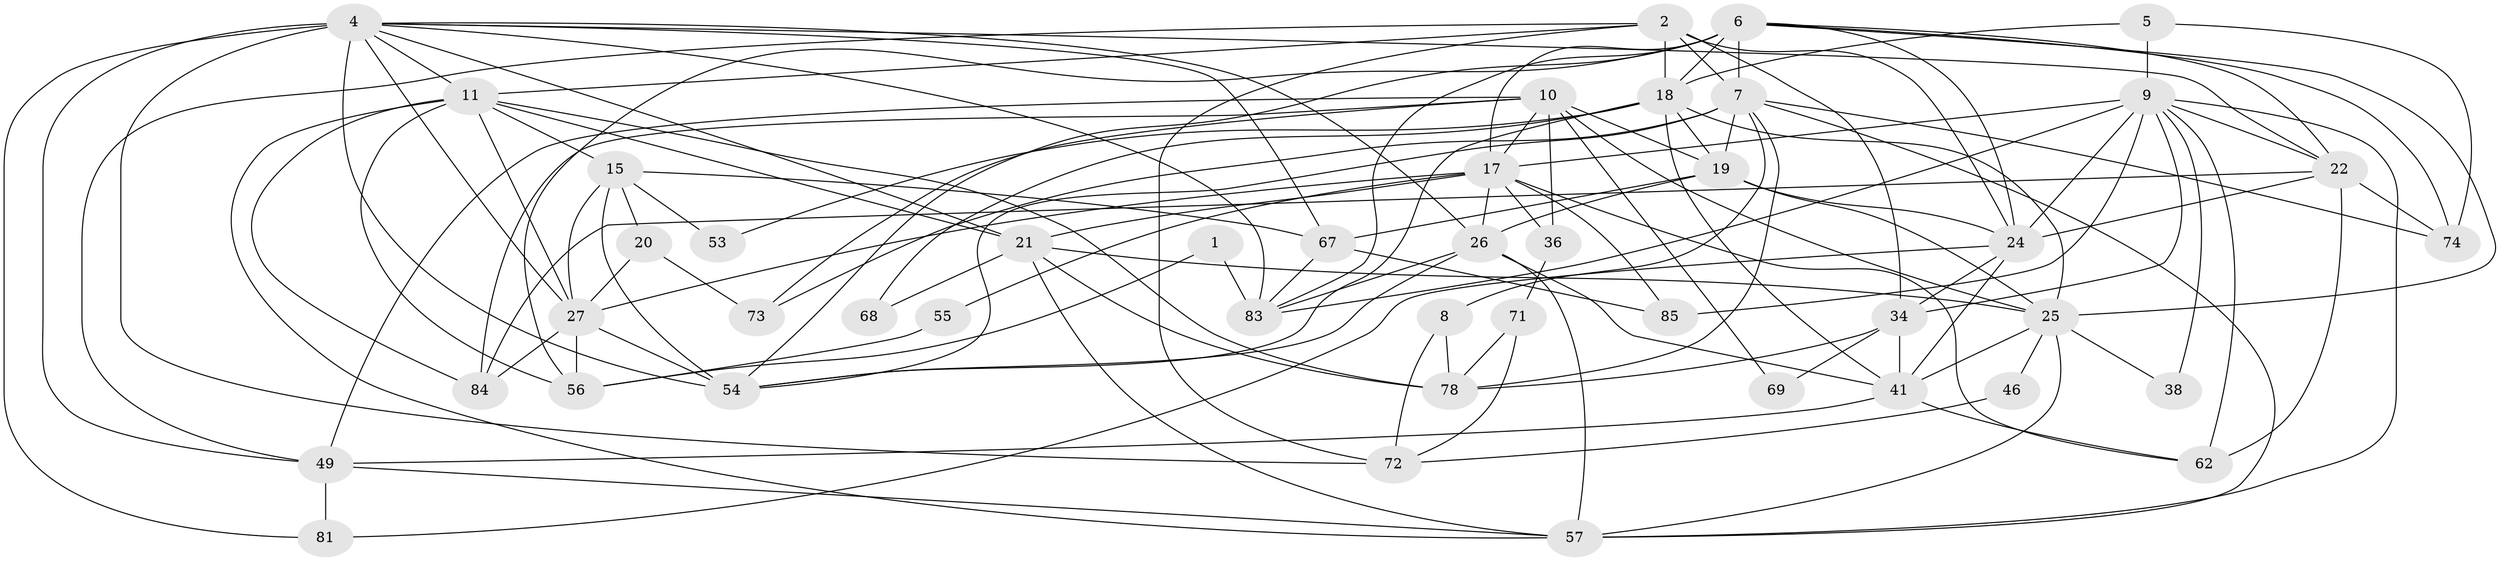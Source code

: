 // original degree distribution, {2: 0.13333333333333333, 4: 0.3111111111111111, 5: 0.15555555555555556, 3: 0.24444444444444444, 6: 0.1111111111111111, 7: 0.044444444444444446}
// Generated by graph-tools (version 1.1) at 2025/15/03/09/25 04:15:11]
// undirected, 45 vertices, 126 edges
graph export_dot {
graph [start="1"]
  node [color=gray90,style=filled];
  1;
  2 [super="+14+3"];
  4 [super="+66+31+33"];
  5;
  6 [super="+48+30"];
  7 [super="+12+89"];
  8 [super="+16"];
  9 [super="+45+23+13"];
  10 [super="+35"];
  11 [super="+42"];
  15 [super="+50"];
  17 [super="+29+28"];
  18 [super="+47"];
  19 [super="+37"];
  20;
  21 [super="+39"];
  22 [super="+32"];
  24 [super="+90+52"];
  25 [super="+61+77"];
  26 [super="+63+60"];
  27 [super="+58+88"];
  34 [super="+59+87"];
  36;
  38;
  41 [super="+51"];
  46;
  49 [super="+70"];
  53;
  54 [super="+76+80"];
  55;
  56 [super="+82"];
  57 [super="+75"];
  62;
  67;
  68;
  69;
  71;
  72;
  73;
  74 [super="+79"];
  78;
  81;
  83;
  84;
  85;
  1 -- 56;
  1 -- 83;
  2 -- 7;
  2 -- 11;
  2 -- 24;
  2 -- 49;
  2 -- 18;
  2 -- 34;
  2 -- 72;
  4 -- 72;
  4 -- 27;
  4 -- 49;
  4 -- 54 [weight=2];
  4 -- 22;
  4 -- 81;
  4 -- 67;
  4 -- 11;
  4 -- 26;
  4 -- 83;
  4 -- 21;
  5 -- 9;
  5 -- 74;
  5 -- 18;
  6 -- 18;
  6 -- 83;
  6 -- 7 [weight=2];
  6 -- 24;
  6 -- 56;
  6 -- 17;
  6 -- 22;
  6 -- 25;
  6 -- 54;
  6 -- 74;
  7 -- 78;
  7 -- 8;
  7 -- 73;
  7 -- 57;
  7 -- 54;
  7 -- 19;
  7 -- 74;
  8 -- 72;
  8 -- 78;
  9 -- 62;
  9 -- 17 [weight=2];
  9 -- 34;
  9 -- 83;
  9 -- 85;
  9 -- 38;
  9 -- 57;
  9 -- 24;
  9 -- 22;
  10 -- 17;
  10 -- 36;
  10 -- 69;
  10 -- 73;
  10 -- 49 [weight=2];
  10 -- 84;
  10 -- 25;
  10 -- 19;
  11 -- 27;
  11 -- 84;
  11 -- 15;
  11 -- 78;
  11 -- 57;
  11 -- 56;
  11 -- 21;
  15 -- 67;
  15 -- 27;
  15 -- 20;
  15 -- 53;
  15 -- 54;
  17 -- 27;
  17 -- 36;
  17 -- 21;
  17 -- 55;
  17 -- 62;
  17 -- 85;
  17 -- 26;
  18 -- 53;
  18 -- 41;
  18 -- 68;
  18 -- 25;
  18 -- 19;
  18 -- 54;
  19 -- 25 [weight=2];
  19 -- 67;
  19 -- 26;
  19 -- 24;
  20 -- 73;
  20 -- 27;
  21 -- 78 [weight=2];
  21 -- 25;
  21 -- 68;
  21 -- 57;
  22 -- 74;
  22 -- 84;
  22 -- 24 [weight=2];
  22 -- 62;
  24 -- 41;
  24 -- 34;
  24 -- 81;
  25 -- 38;
  25 -- 41;
  25 -- 46;
  25 -- 57;
  26 -- 41;
  26 -- 83;
  26 -- 57;
  26 -- 54;
  27 -- 84;
  27 -- 54;
  27 -- 56;
  34 -- 69;
  34 -- 41;
  34 -- 78;
  36 -- 71;
  41 -- 62;
  41 -- 49;
  46 -- 72;
  49 -- 81;
  49 -- 57;
  55 -- 56;
  67 -- 83;
  67 -- 85;
  71 -- 72;
  71 -- 78;
}

